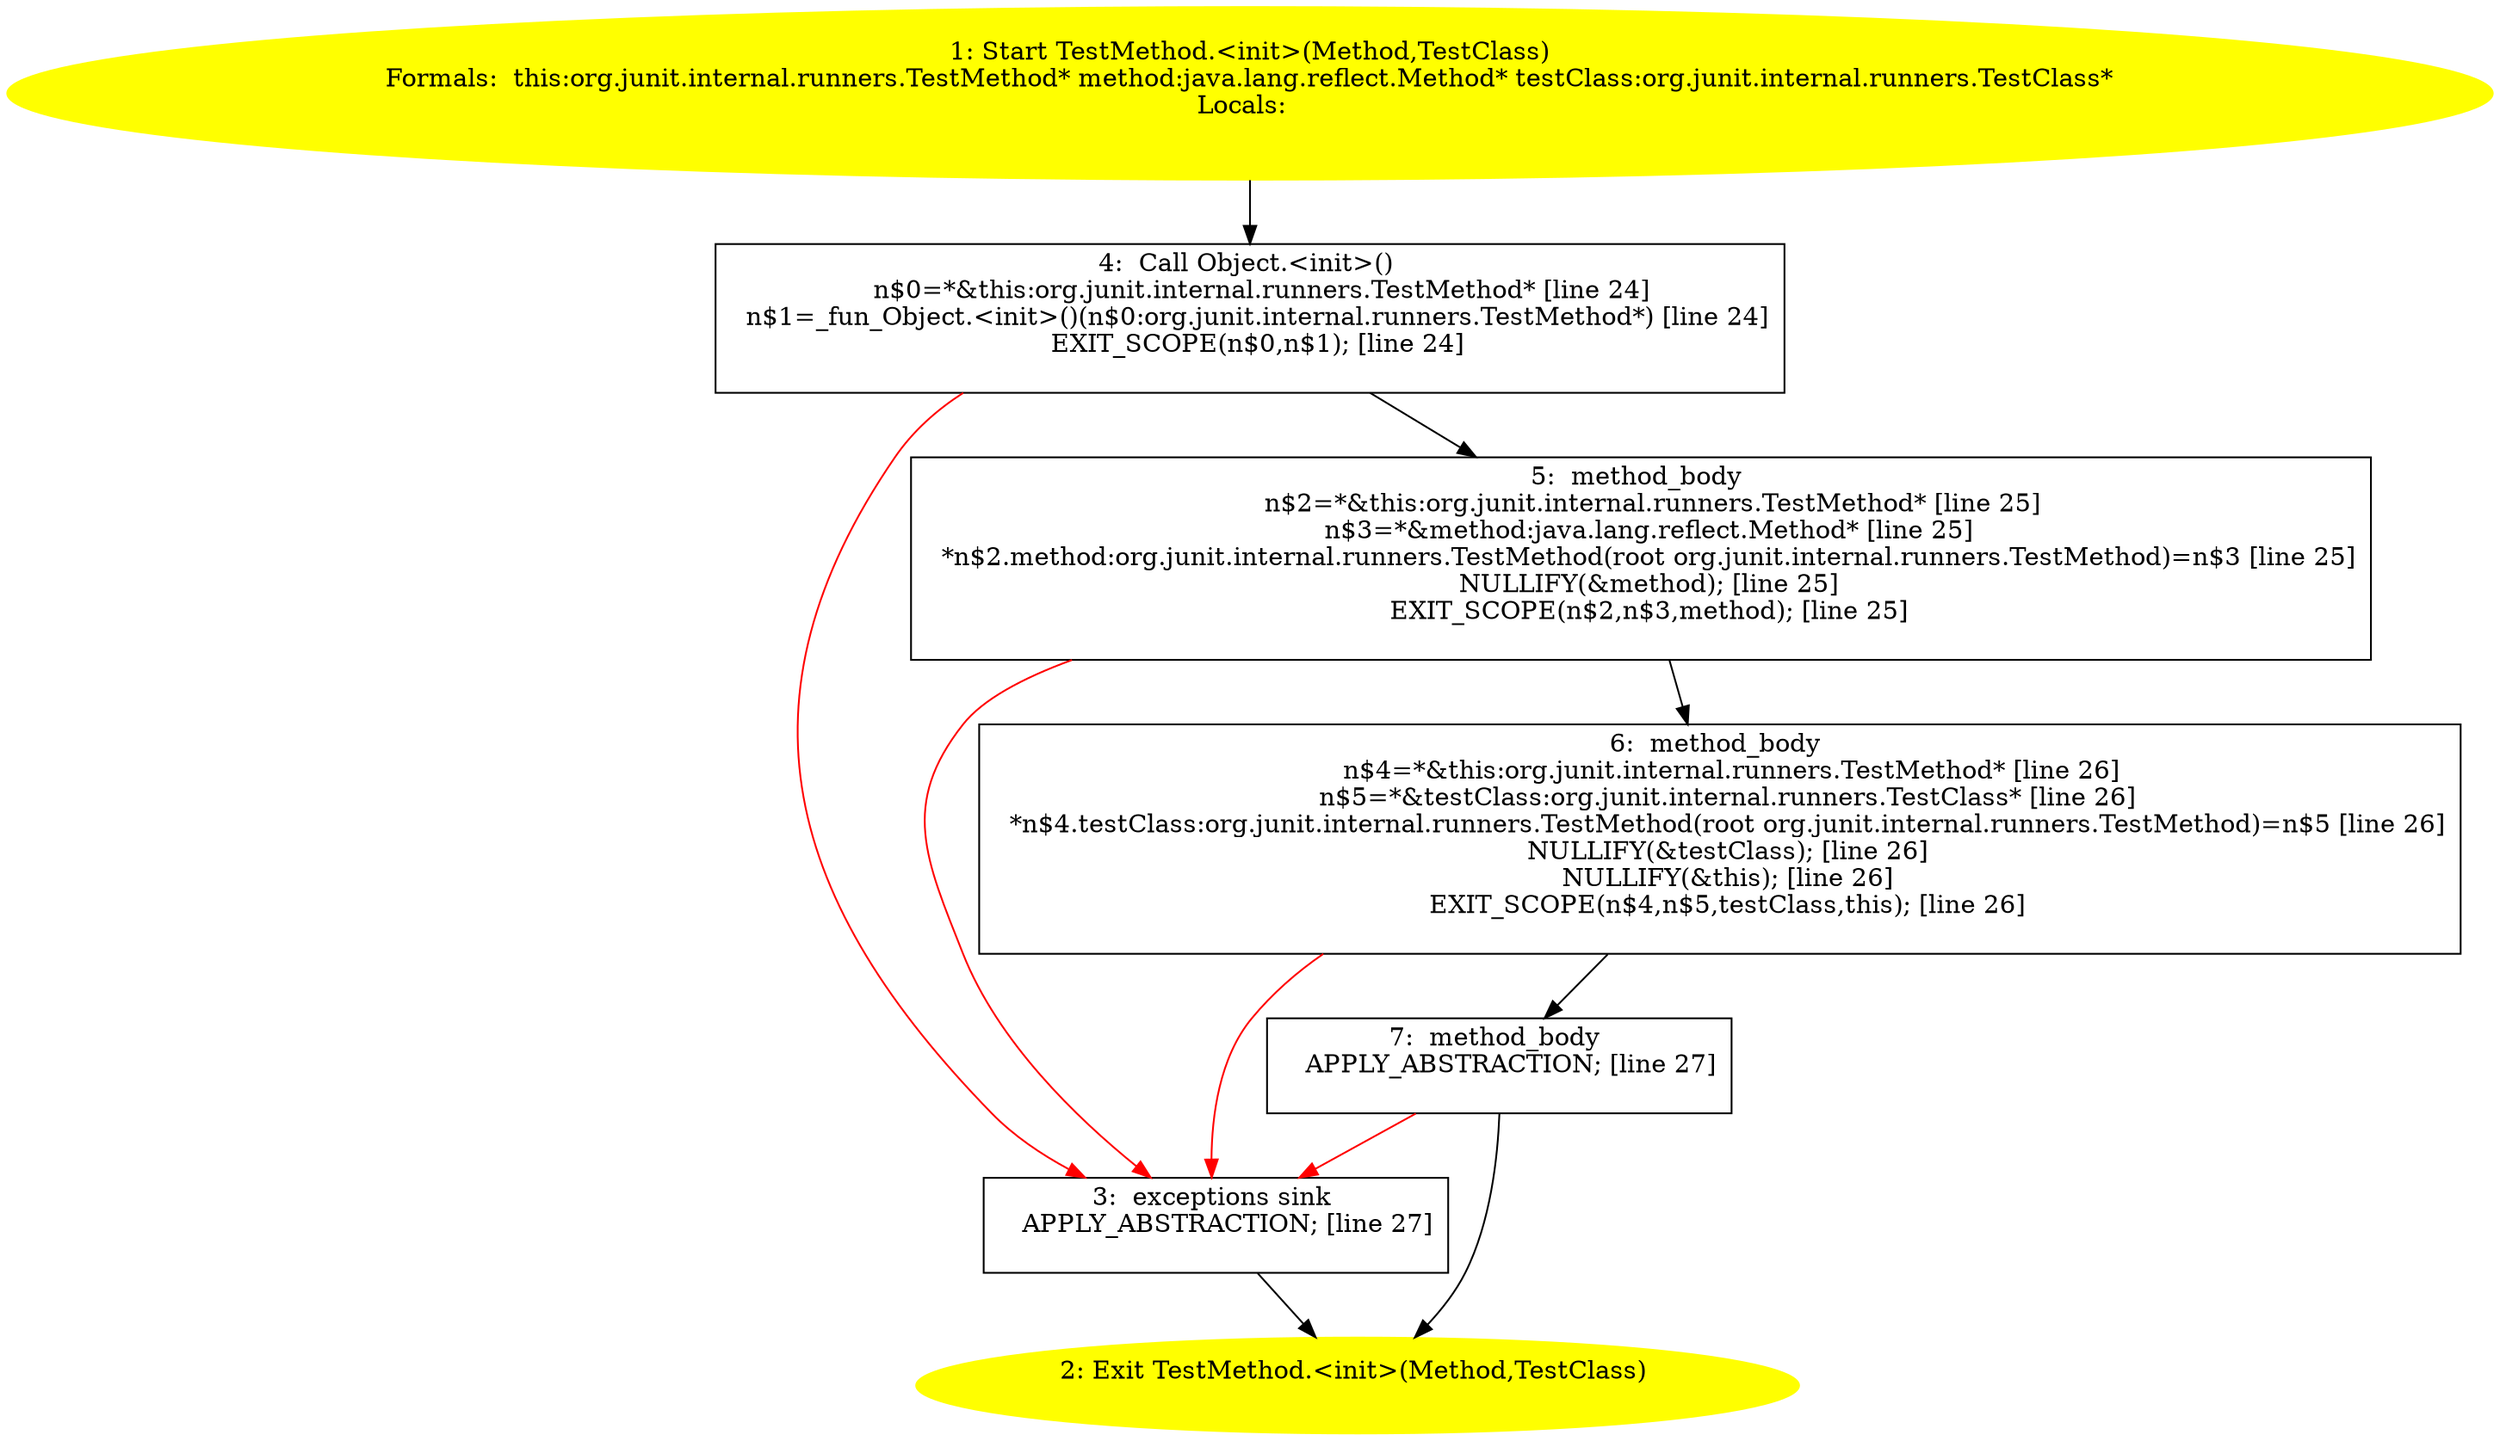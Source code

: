 /* @generated */
digraph cfg {
"org.junit.internal.runners.TestMethod.<init>(java.lang.reflect.Method,org.junit.internal.runners.Tes.deef0b0c764cd00b06cefe7dfb560758_1" [label="1: Start TestMethod.<init>(Method,TestClass)\nFormals:  this:org.junit.internal.runners.TestMethod* method:java.lang.reflect.Method* testClass:org.junit.internal.runners.TestClass*\nLocals:  \n  " color=yellow style=filled]
	

	 "org.junit.internal.runners.TestMethod.<init>(java.lang.reflect.Method,org.junit.internal.runners.Tes.deef0b0c764cd00b06cefe7dfb560758_1" -> "org.junit.internal.runners.TestMethod.<init>(java.lang.reflect.Method,org.junit.internal.runners.Tes.deef0b0c764cd00b06cefe7dfb560758_4" ;
"org.junit.internal.runners.TestMethod.<init>(java.lang.reflect.Method,org.junit.internal.runners.Tes.deef0b0c764cd00b06cefe7dfb560758_2" [label="2: Exit TestMethod.<init>(Method,TestClass) \n  " color=yellow style=filled]
	

"org.junit.internal.runners.TestMethod.<init>(java.lang.reflect.Method,org.junit.internal.runners.Tes.deef0b0c764cd00b06cefe7dfb560758_3" [label="3:  exceptions sink \n   APPLY_ABSTRACTION; [line 27]\n " shape="box"]
	

	 "org.junit.internal.runners.TestMethod.<init>(java.lang.reflect.Method,org.junit.internal.runners.Tes.deef0b0c764cd00b06cefe7dfb560758_3" -> "org.junit.internal.runners.TestMethod.<init>(java.lang.reflect.Method,org.junit.internal.runners.Tes.deef0b0c764cd00b06cefe7dfb560758_2" ;
"org.junit.internal.runners.TestMethod.<init>(java.lang.reflect.Method,org.junit.internal.runners.Tes.deef0b0c764cd00b06cefe7dfb560758_4" [label="4:  Call Object.<init>() \n   n$0=*&this:org.junit.internal.runners.TestMethod* [line 24]\n  n$1=_fun_Object.<init>()(n$0:org.junit.internal.runners.TestMethod*) [line 24]\n  EXIT_SCOPE(n$0,n$1); [line 24]\n " shape="box"]
	

	 "org.junit.internal.runners.TestMethod.<init>(java.lang.reflect.Method,org.junit.internal.runners.Tes.deef0b0c764cd00b06cefe7dfb560758_4" -> "org.junit.internal.runners.TestMethod.<init>(java.lang.reflect.Method,org.junit.internal.runners.Tes.deef0b0c764cd00b06cefe7dfb560758_5" ;
	 "org.junit.internal.runners.TestMethod.<init>(java.lang.reflect.Method,org.junit.internal.runners.Tes.deef0b0c764cd00b06cefe7dfb560758_4" -> "org.junit.internal.runners.TestMethod.<init>(java.lang.reflect.Method,org.junit.internal.runners.Tes.deef0b0c764cd00b06cefe7dfb560758_3" [color="red" ];
"org.junit.internal.runners.TestMethod.<init>(java.lang.reflect.Method,org.junit.internal.runners.Tes.deef0b0c764cd00b06cefe7dfb560758_5" [label="5:  method_body \n   n$2=*&this:org.junit.internal.runners.TestMethod* [line 25]\n  n$3=*&method:java.lang.reflect.Method* [line 25]\n  *n$2.method:org.junit.internal.runners.TestMethod(root org.junit.internal.runners.TestMethod)=n$3 [line 25]\n  NULLIFY(&method); [line 25]\n  EXIT_SCOPE(n$2,n$3,method); [line 25]\n " shape="box"]
	

	 "org.junit.internal.runners.TestMethod.<init>(java.lang.reflect.Method,org.junit.internal.runners.Tes.deef0b0c764cd00b06cefe7dfb560758_5" -> "org.junit.internal.runners.TestMethod.<init>(java.lang.reflect.Method,org.junit.internal.runners.Tes.deef0b0c764cd00b06cefe7dfb560758_6" ;
	 "org.junit.internal.runners.TestMethod.<init>(java.lang.reflect.Method,org.junit.internal.runners.Tes.deef0b0c764cd00b06cefe7dfb560758_5" -> "org.junit.internal.runners.TestMethod.<init>(java.lang.reflect.Method,org.junit.internal.runners.Tes.deef0b0c764cd00b06cefe7dfb560758_3" [color="red" ];
"org.junit.internal.runners.TestMethod.<init>(java.lang.reflect.Method,org.junit.internal.runners.Tes.deef0b0c764cd00b06cefe7dfb560758_6" [label="6:  method_body \n   n$4=*&this:org.junit.internal.runners.TestMethod* [line 26]\n  n$5=*&testClass:org.junit.internal.runners.TestClass* [line 26]\n  *n$4.testClass:org.junit.internal.runners.TestMethod(root org.junit.internal.runners.TestMethod)=n$5 [line 26]\n  NULLIFY(&testClass); [line 26]\n  NULLIFY(&this); [line 26]\n  EXIT_SCOPE(n$4,n$5,testClass,this); [line 26]\n " shape="box"]
	

	 "org.junit.internal.runners.TestMethod.<init>(java.lang.reflect.Method,org.junit.internal.runners.Tes.deef0b0c764cd00b06cefe7dfb560758_6" -> "org.junit.internal.runners.TestMethod.<init>(java.lang.reflect.Method,org.junit.internal.runners.Tes.deef0b0c764cd00b06cefe7dfb560758_7" ;
	 "org.junit.internal.runners.TestMethod.<init>(java.lang.reflect.Method,org.junit.internal.runners.Tes.deef0b0c764cd00b06cefe7dfb560758_6" -> "org.junit.internal.runners.TestMethod.<init>(java.lang.reflect.Method,org.junit.internal.runners.Tes.deef0b0c764cd00b06cefe7dfb560758_3" [color="red" ];
"org.junit.internal.runners.TestMethod.<init>(java.lang.reflect.Method,org.junit.internal.runners.Tes.deef0b0c764cd00b06cefe7dfb560758_7" [label="7:  method_body \n   APPLY_ABSTRACTION; [line 27]\n " shape="box"]
	

	 "org.junit.internal.runners.TestMethod.<init>(java.lang.reflect.Method,org.junit.internal.runners.Tes.deef0b0c764cd00b06cefe7dfb560758_7" -> "org.junit.internal.runners.TestMethod.<init>(java.lang.reflect.Method,org.junit.internal.runners.Tes.deef0b0c764cd00b06cefe7dfb560758_2" ;
	 "org.junit.internal.runners.TestMethod.<init>(java.lang.reflect.Method,org.junit.internal.runners.Tes.deef0b0c764cd00b06cefe7dfb560758_7" -> "org.junit.internal.runners.TestMethod.<init>(java.lang.reflect.Method,org.junit.internal.runners.Tes.deef0b0c764cd00b06cefe7dfb560758_3" [color="red" ];
}

